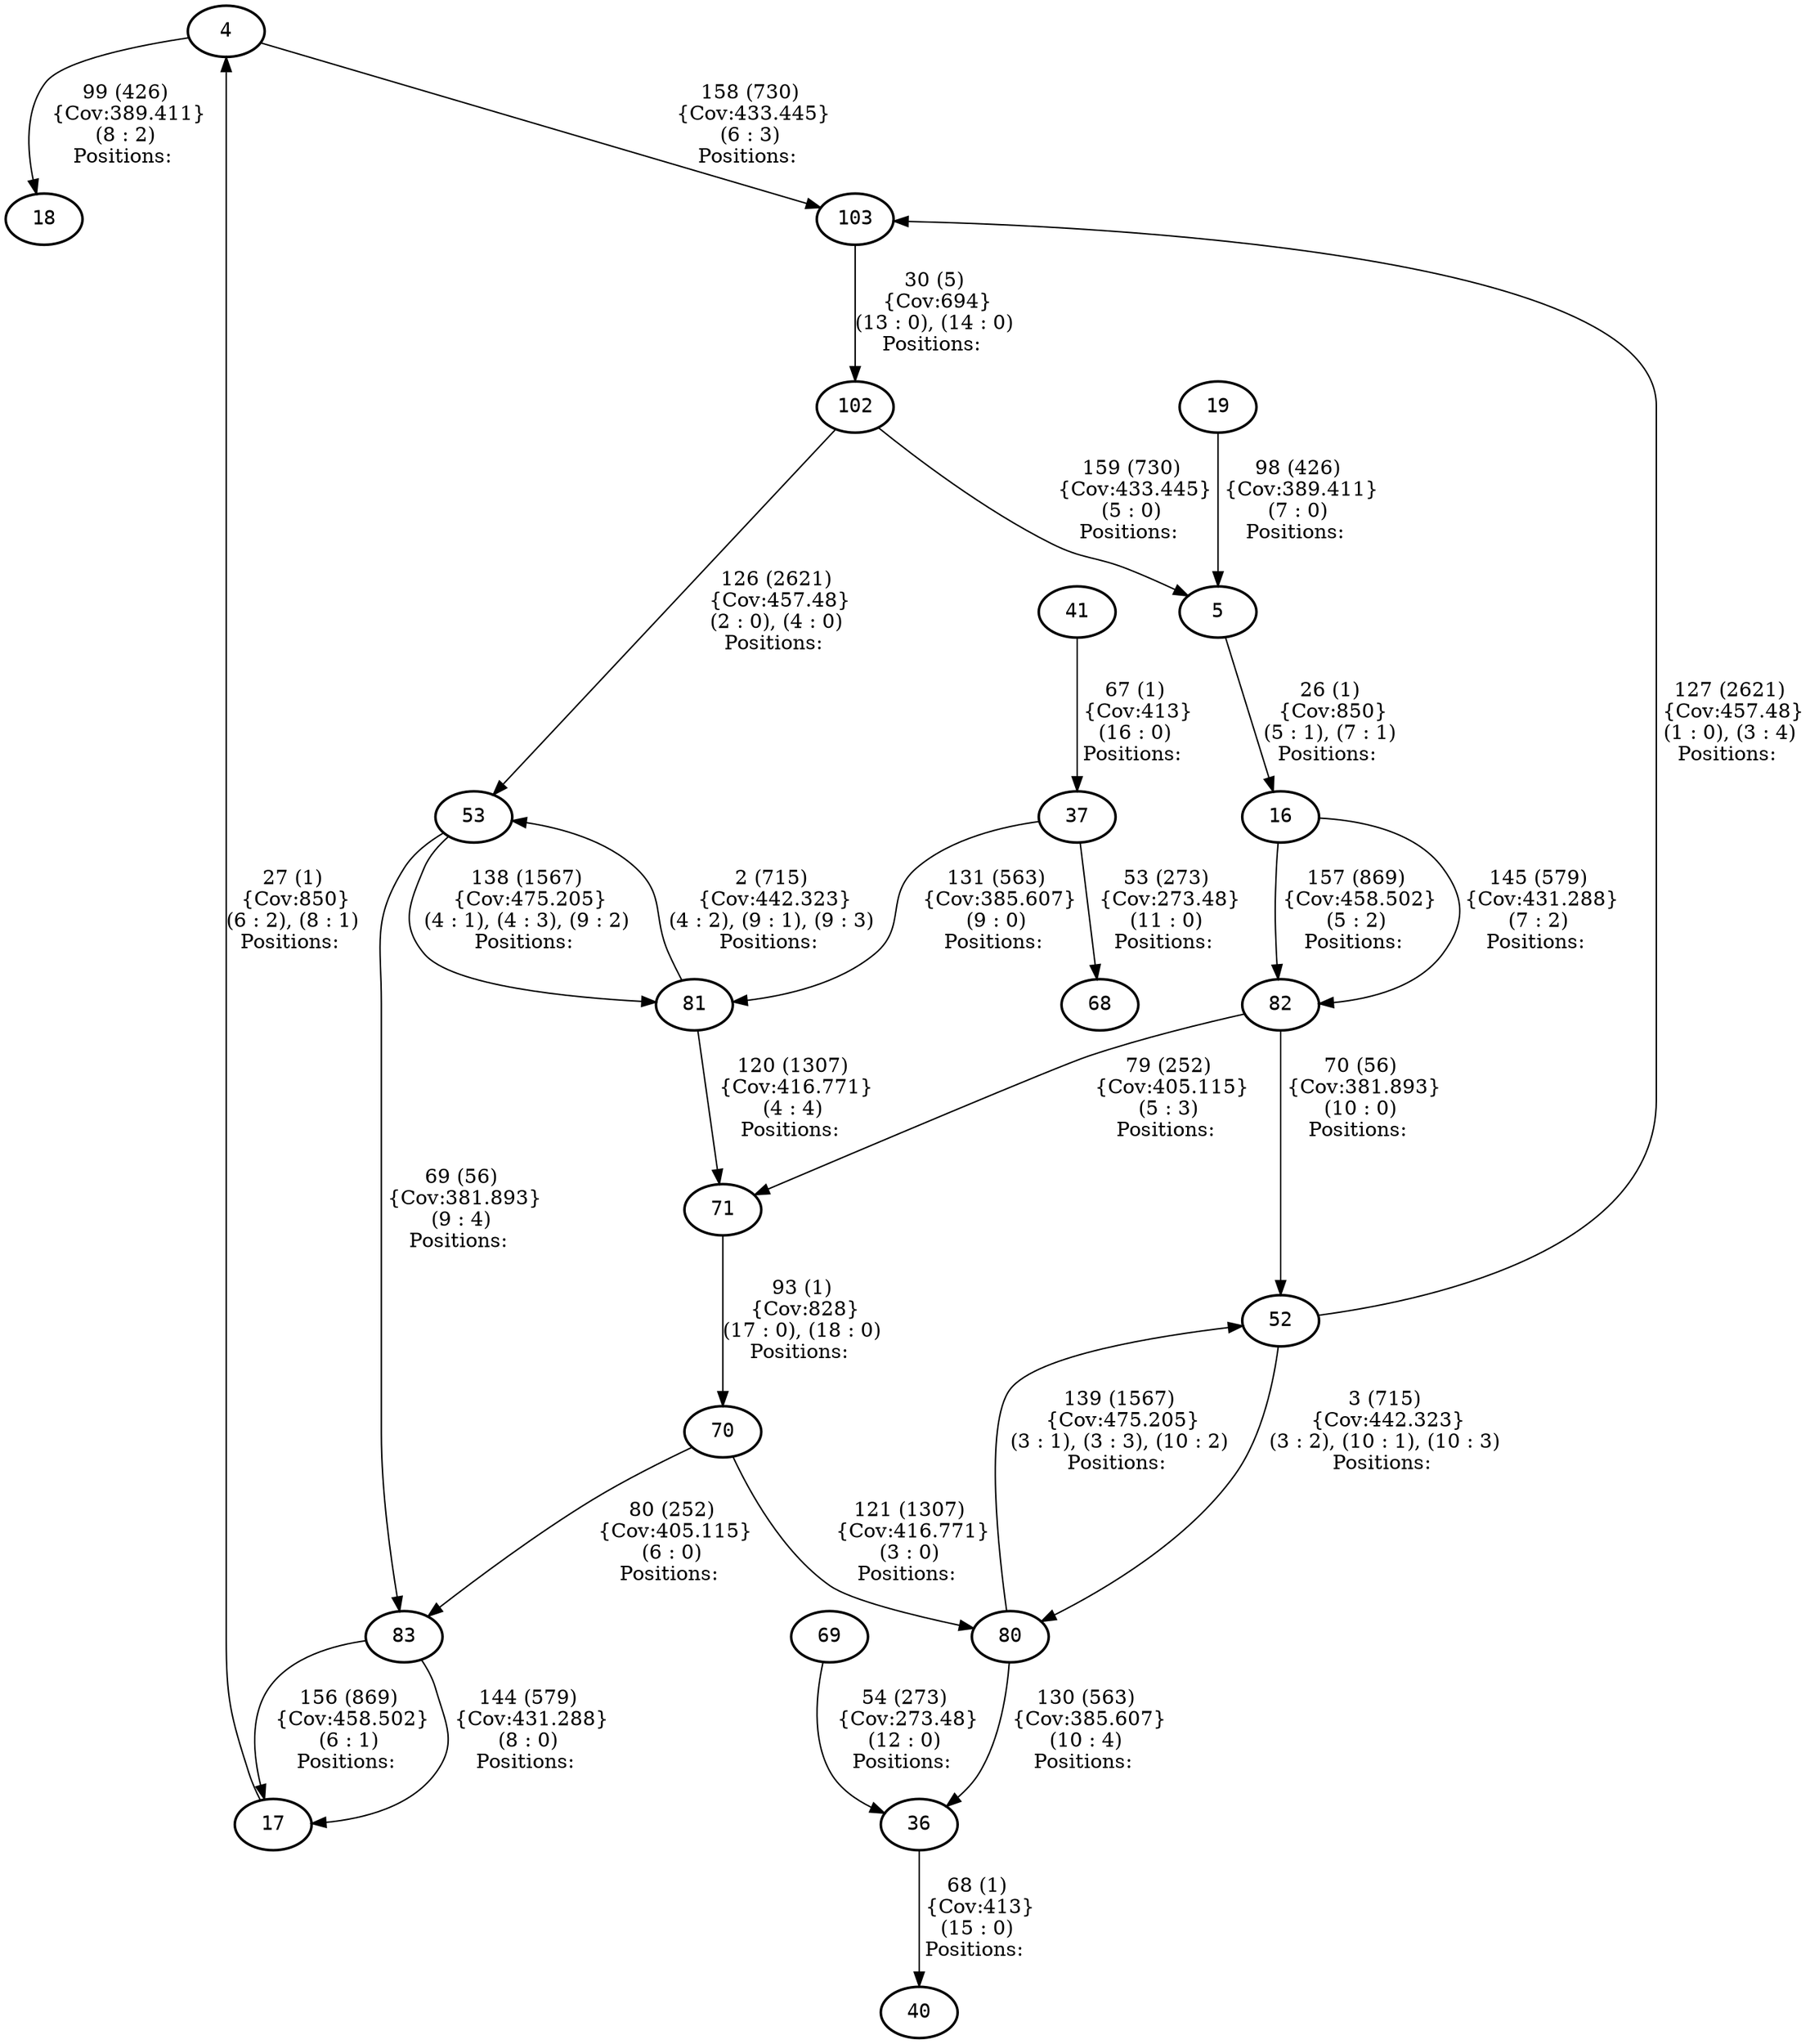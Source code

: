 digraph graph_picture {
node[fontname=<Courier> penwidth=<1.8> ]
vertex_4[label=<4> ,style=<filled> ,color=<black> ,fillcolor=<white> ]
vertex_5[label=<5> ,style=<filled> ,color=<black> ,fillcolor=<white> ]
vertex_16[label=<16> ,style=<filled> ,color=<black> ,fillcolor=<white> ]
vertex_17[label=<17> ,style=<filled> ,color=<black> ,fillcolor=<white> ]
vertex_18[label=<18> ,style=<filled> ,color=<black> ,fillcolor=<white> ]
vertex_19[label=<19> ,style=<filled> ,color=<black> ,fillcolor=<white> ]
vertex_36[label=<36> ,style=<filled> ,color=<black> ,fillcolor=<white> ]
vertex_37[label=<37> ,style=<filled> ,color=<black> ,fillcolor=<white> ]
vertex_40[label=<40> ,style=<filled> ,color=<black> ,fillcolor=<white> ]
vertex_41[label=<41> ,style=<filled> ,color=<black> ,fillcolor=<white> ]
vertex_52[label=<52> ,style=<filled> ,color=<black> ,fillcolor=<white> ]
vertex_53[label=<53> ,style=<filled> ,color=<black> ,fillcolor=<white> ]
vertex_68[label=<68> ,style=<filled> ,color=<black> ,fillcolor=<white> ]
vertex_69[label=<69> ,style=<filled> ,color=<black> ,fillcolor=<white> ]
vertex_70[label=<70> ,style=<filled> ,color=<black> ,fillcolor=<white> ]
vertex_71[label=<71> ,style=<filled> ,color=<black> ,fillcolor=<white> ]
vertex_80[label=<80> ,style=<filled> ,color=<black> ,fillcolor=<white> ]
vertex_81[label=<81> ,style=<filled> ,color=<black> ,fillcolor=<white> ]
vertex_82[label=<82> ,style=<filled> ,color=<black> ,fillcolor=<white> ]
vertex_83[label=<83> ,style=<filled> ,color=<black> ,fillcolor=<white> ]
vertex_102[label=<102> ,style=<filled> ,color=<black> ,fillcolor=<white> ]
vertex_103[label=<103> ,style=<filled> ,color=<black> ,fillcolor=<white> ]
vertex_81->vertex_53[label="2 (715)\n {Cov:442.323}\n(4 : 2), (9 : 1), (9 : 3)\nPositions: " ,color=<black> ]
vertex_52->vertex_80[label="3 (715)\n {Cov:442.323}\n(3 : 2), (10 : 1), (10 : 3)\nPositions: " ,color=<black> ]
vertex_5->vertex_16[label="26 (1)\n {Cov:850}\n(5 : 1), (7 : 1)\nPositions: " ,color=<black> ]
vertex_17->vertex_4[label="27 (1)\n {Cov:850}\n(6 : 2), (8 : 1)\nPositions: " ,color=<black> ]
vertex_103->vertex_102[label="30 (5)\n {Cov:694}\n(13 : 0), (14 : 0)\nPositions: " ,color=<black> ]
vertex_37->vertex_68[label="53 (273)\n {Cov:273.48}\n(11 : 0)\nPositions: " ,color=<black> ]
vertex_69->vertex_36[label="54 (273)\n {Cov:273.48}\n(12 : 0)\nPositions: " ,color=<black> ]
vertex_41->vertex_37[label="67 (1)\n {Cov:413}\n(16 : 0)\nPositions: " ,color=<black> ]
vertex_36->vertex_40[label="68 (1)\n {Cov:413}\n(15 : 0)\nPositions: " ,color=<black> ]
vertex_53->vertex_83[label="69 (56)\n {Cov:381.893}\n(9 : 4)\nPositions: " ,color=<black> ]
vertex_82->vertex_52[label="70 (56)\n {Cov:381.893}\n(10 : 0)\nPositions: " ,color=<black> ]
vertex_82->vertex_71[label="79 (252)\n {Cov:405.115}\n(5 : 3)\nPositions: " ,color=<black> ]
vertex_70->vertex_83[label="80 (252)\n {Cov:405.115}\n(6 : 0)\nPositions: " ,color=<black> ]
vertex_71->vertex_70[label="93 (1)\n {Cov:828}\n(17 : 0), (18 : 0)\nPositions: " ,color=<black> ]
vertex_19->vertex_5[label="98 (426)\n {Cov:389.411}\n(7 : 0)\nPositions: " ,color=<black> ]
vertex_4->vertex_18[label="99 (426)\n {Cov:389.411}\n(8 : 2)\nPositions: " ,color=<black> ]
vertex_81->vertex_71[label="120 (1307)\n {Cov:416.771}\n(4 : 4)\nPositions: " ,color=<black> ]
vertex_70->vertex_80[label="121 (1307)\n {Cov:416.771}\n(3 : 0)\nPositions: " ,color=<black> ]
vertex_102->vertex_53[label="126 (2621)\n {Cov:457.48}\n(2 : 0), (4 : 0)\nPositions: " ,color=<black> ]
vertex_52->vertex_103[label="127 (2621)\n {Cov:457.48}\n(1 : 0), (3 : 4)\nPositions: " ,color=<black> ]
vertex_80->vertex_36[label="130 (563)\n {Cov:385.607}\n(10 : 4)\nPositions: " ,color=<black> ]
vertex_37->vertex_81[label="131 (563)\n {Cov:385.607}\n(9 : 0)\nPositions: " ,color=<black> ]
vertex_53->vertex_81[label="138 (1567)\n {Cov:475.205}\n(4 : 1), (4 : 3), (9 : 2)\nPositions: " ,color=<black> ]
vertex_80->vertex_52[label="139 (1567)\n {Cov:475.205}\n(3 : 1), (3 : 3), (10 : 2)\nPositions: " ,color=<black> ]
vertex_83->vertex_17[label="144 (579)\n {Cov:431.288}\n(8 : 0)\nPositions: " ,color=<black> ]
vertex_16->vertex_82[label="145 (579)\n {Cov:431.288}\n(7 : 2)\nPositions: " ,color=<black> ]
vertex_83->vertex_17[label="156 (869)\n {Cov:458.502}\n(6 : 1)\nPositions: " ,color=<black> ]
vertex_16->vertex_82[label="157 (869)\n {Cov:458.502}\n(5 : 2)\nPositions: " ,color=<black> ]
vertex_4->vertex_103[label="158 (730)\n {Cov:433.445}\n(6 : 3)\nPositions: " ,color=<black> ]
vertex_102->vertex_5[label="159 (730)\n {Cov:433.445}\n(5 : 0)\nPositions: " ,color=<black> ]
}
